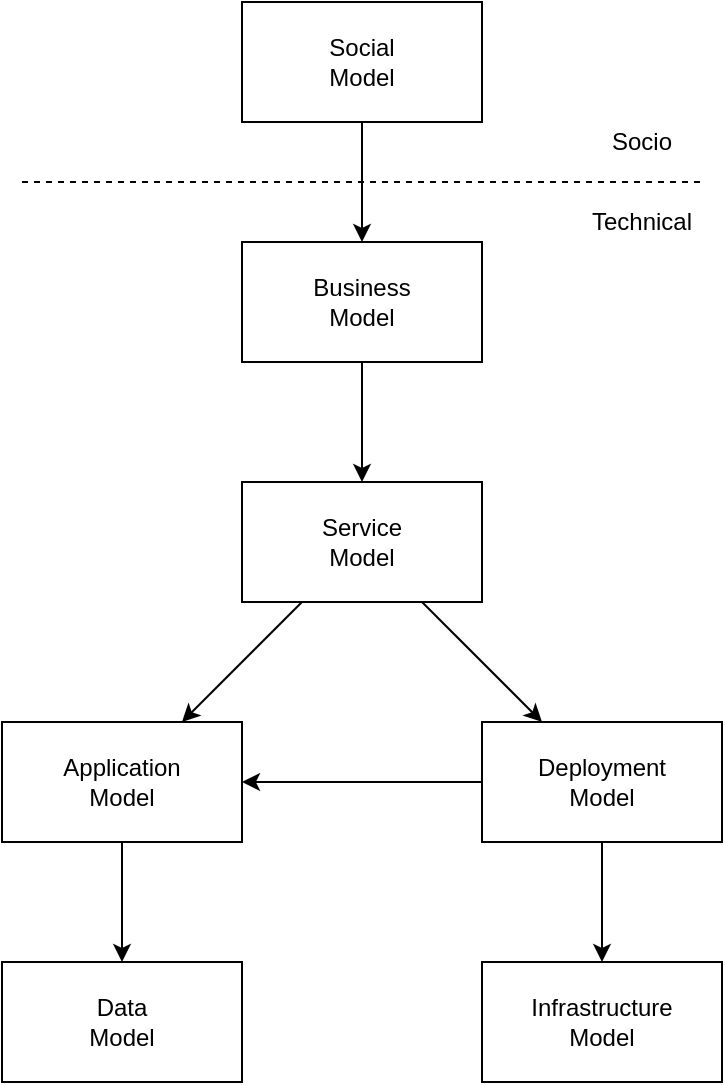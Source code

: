 <mxfile version="13.5.1" type="device"><diagram id="zzvrvkRi3x_Es7bwm0_X" name="Overview"><mxGraphModel dx="1086" dy="966" grid="1" gridSize="10" guides="1" tooltips="1" connect="1" arrows="1" fold="1" page="1" pageScale="1" pageWidth="850" pageHeight="1100" math="0" shadow="0"><root><mxCell id="0"/><mxCell id="1" parent="0"/><mxCell id="VKtrrV3_D-Mq3I0VUIgu-1" style="rounded=0;orthogonalLoop=1;jettySize=auto;html=1;endArrow=classic;endFill=1;" parent="1" source="VKtrrV3_D-Mq3I0VUIgu-2" target="VKtrrV3_D-Mq3I0VUIgu-5" edge="1"><mxGeometry relative="1" as="geometry"/></mxCell><mxCell id="VKtrrV3_D-Mq3I0VUIgu-2" value="&lt;div&gt;Business&lt;/div&gt;&lt;div&gt;Model&lt;br&gt;&lt;/div&gt;" style="rounded=0;whiteSpace=wrap;html=1;" parent="1" vertex="1"><mxGeometry x="320" y="280" width="120" height="60" as="geometry"/></mxCell><mxCell id="VKtrrV3_D-Mq3I0VUIgu-3" style="rounded=0;orthogonalLoop=1;jettySize=auto;html=1;endArrow=classic;endFill=1;" parent="1" source="VKtrrV3_D-Mq3I0VUIgu-5" target="VKtrrV3_D-Mq3I0VUIgu-7" edge="1"><mxGeometry relative="1" as="geometry"/></mxCell><mxCell id="VKtrrV3_D-Mq3I0VUIgu-4" style="rounded=0;orthogonalLoop=1;jettySize=auto;html=1;endArrow=classic;endFill=1;" parent="1" source="VKtrrV3_D-Mq3I0VUIgu-5" target="VKtrrV3_D-Mq3I0VUIgu-10" edge="1"><mxGeometry relative="1" as="geometry"/></mxCell><mxCell id="VKtrrV3_D-Mq3I0VUIgu-5" value="&lt;div&gt;Service&lt;/div&gt;&lt;div&gt;Model&lt;br&gt;&lt;/div&gt;" style="rounded=0;whiteSpace=wrap;html=1;" parent="1" vertex="1"><mxGeometry x="320" y="400" width="120" height="60" as="geometry"/></mxCell><mxCell id="VKtrrV3_D-Mq3I0VUIgu-6" style="rounded=0;orthogonalLoop=1;jettySize=auto;html=1;endArrow=classic;endFill=1;" parent="1" source="VKtrrV3_D-Mq3I0VUIgu-7" target="VKtrrV3_D-Mq3I0VUIgu-11" edge="1"><mxGeometry relative="1" as="geometry"/></mxCell><mxCell id="VKtrrV3_D-Mq3I0VUIgu-7" value="&lt;div&gt;Application&lt;/div&gt;&lt;div&gt;Model&lt;br&gt;&lt;/div&gt;" style="rounded=0;whiteSpace=wrap;html=1;" parent="1" vertex="1"><mxGeometry x="200" y="520" width="120" height="60" as="geometry"/></mxCell><mxCell id="VKtrrV3_D-Mq3I0VUIgu-8" style="rounded=0;orthogonalLoop=1;jettySize=auto;html=1;endArrow=classic;endFill=1;" parent="1" source="VKtrrV3_D-Mq3I0VUIgu-10" target="VKtrrV3_D-Mq3I0VUIgu-12" edge="1"><mxGeometry relative="1" as="geometry"/></mxCell><mxCell id="VKtrrV3_D-Mq3I0VUIgu-9" style="rounded=0;orthogonalLoop=1;jettySize=auto;html=1;endArrow=classic;endFill=1;" parent="1" source="VKtrrV3_D-Mq3I0VUIgu-10" target="VKtrrV3_D-Mq3I0VUIgu-7" edge="1"><mxGeometry relative="1" as="geometry"/></mxCell><mxCell id="VKtrrV3_D-Mq3I0VUIgu-10" value="&lt;div&gt;Deployment&lt;/div&gt;&lt;div&gt;Model&lt;br&gt;&lt;/div&gt;" style="rounded=0;whiteSpace=wrap;html=1;" parent="1" vertex="1"><mxGeometry x="440" y="520" width="120" height="60" as="geometry"/></mxCell><mxCell id="VKtrrV3_D-Mq3I0VUIgu-11" value="&lt;div&gt;Data&lt;/div&gt;&lt;div&gt;Model&lt;br&gt;&lt;/div&gt;" style="rounded=0;whiteSpace=wrap;html=1;" parent="1" vertex="1"><mxGeometry x="200" y="640" width="120" height="60" as="geometry"/></mxCell><mxCell id="VKtrrV3_D-Mq3I0VUIgu-12" value="&lt;div&gt;Infrastructure&lt;/div&gt;&lt;div&gt;Model&lt;br&gt;&lt;/div&gt;" style="rounded=0;whiteSpace=wrap;html=1;" parent="1" vertex="1"><mxGeometry x="440" y="640" width="120" height="60" as="geometry"/></mxCell><mxCell id="VKtrrV3_D-Mq3I0VUIgu-13" value="" style="edgeStyle=none;rounded=0;orthogonalLoop=1;jettySize=auto;html=1;endArrow=classic;endFill=1;" parent="1" source="VKtrrV3_D-Mq3I0VUIgu-14" target="VKtrrV3_D-Mq3I0VUIgu-2" edge="1"><mxGeometry relative="1" as="geometry"/></mxCell><mxCell id="VKtrrV3_D-Mq3I0VUIgu-14" value="&lt;div&gt;Social&lt;/div&gt;&lt;div&gt;Model&lt;br&gt;&lt;/div&gt;" style="rounded=0;whiteSpace=wrap;html=1;" parent="1" vertex="1"><mxGeometry x="320" y="160" width="120" height="60" as="geometry"/></mxCell><mxCell id="943BgFb628Nwqnyjej8s-4" value="" style="endArrow=none;dashed=1;html=1;" parent="1" edge="1"><mxGeometry width="50" height="50" relative="1" as="geometry"><mxPoint x="210" y="250" as="sourcePoint"/><mxPoint x="550" y="250" as="targetPoint"/></mxGeometry></mxCell><mxCell id="943BgFb628Nwqnyjej8s-5" value="Socio" style="text;html=1;strokeColor=none;fillColor=none;align=center;verticalAlign=middle;whiteSpace=wrap;rounded=0;" parent="1" vertex="1"><mxGeometry x="490" y="220" width="60" height="20" as="geometry"/></mxCell><mxCell id="943BgFb628Nwqnyjej8s-6" value="Technical" style="text;html=1;strokeColor=none;fillColor=none;align=center;verticalAlign=middle;whiteSpace=wrap;rounded=0;" parent="1" vertex="1"><mxGeometry x="490" y="260" width="60" height="20" as="geometry"/></mxCell></root></mxGraphModel></diagram></mxfile>
